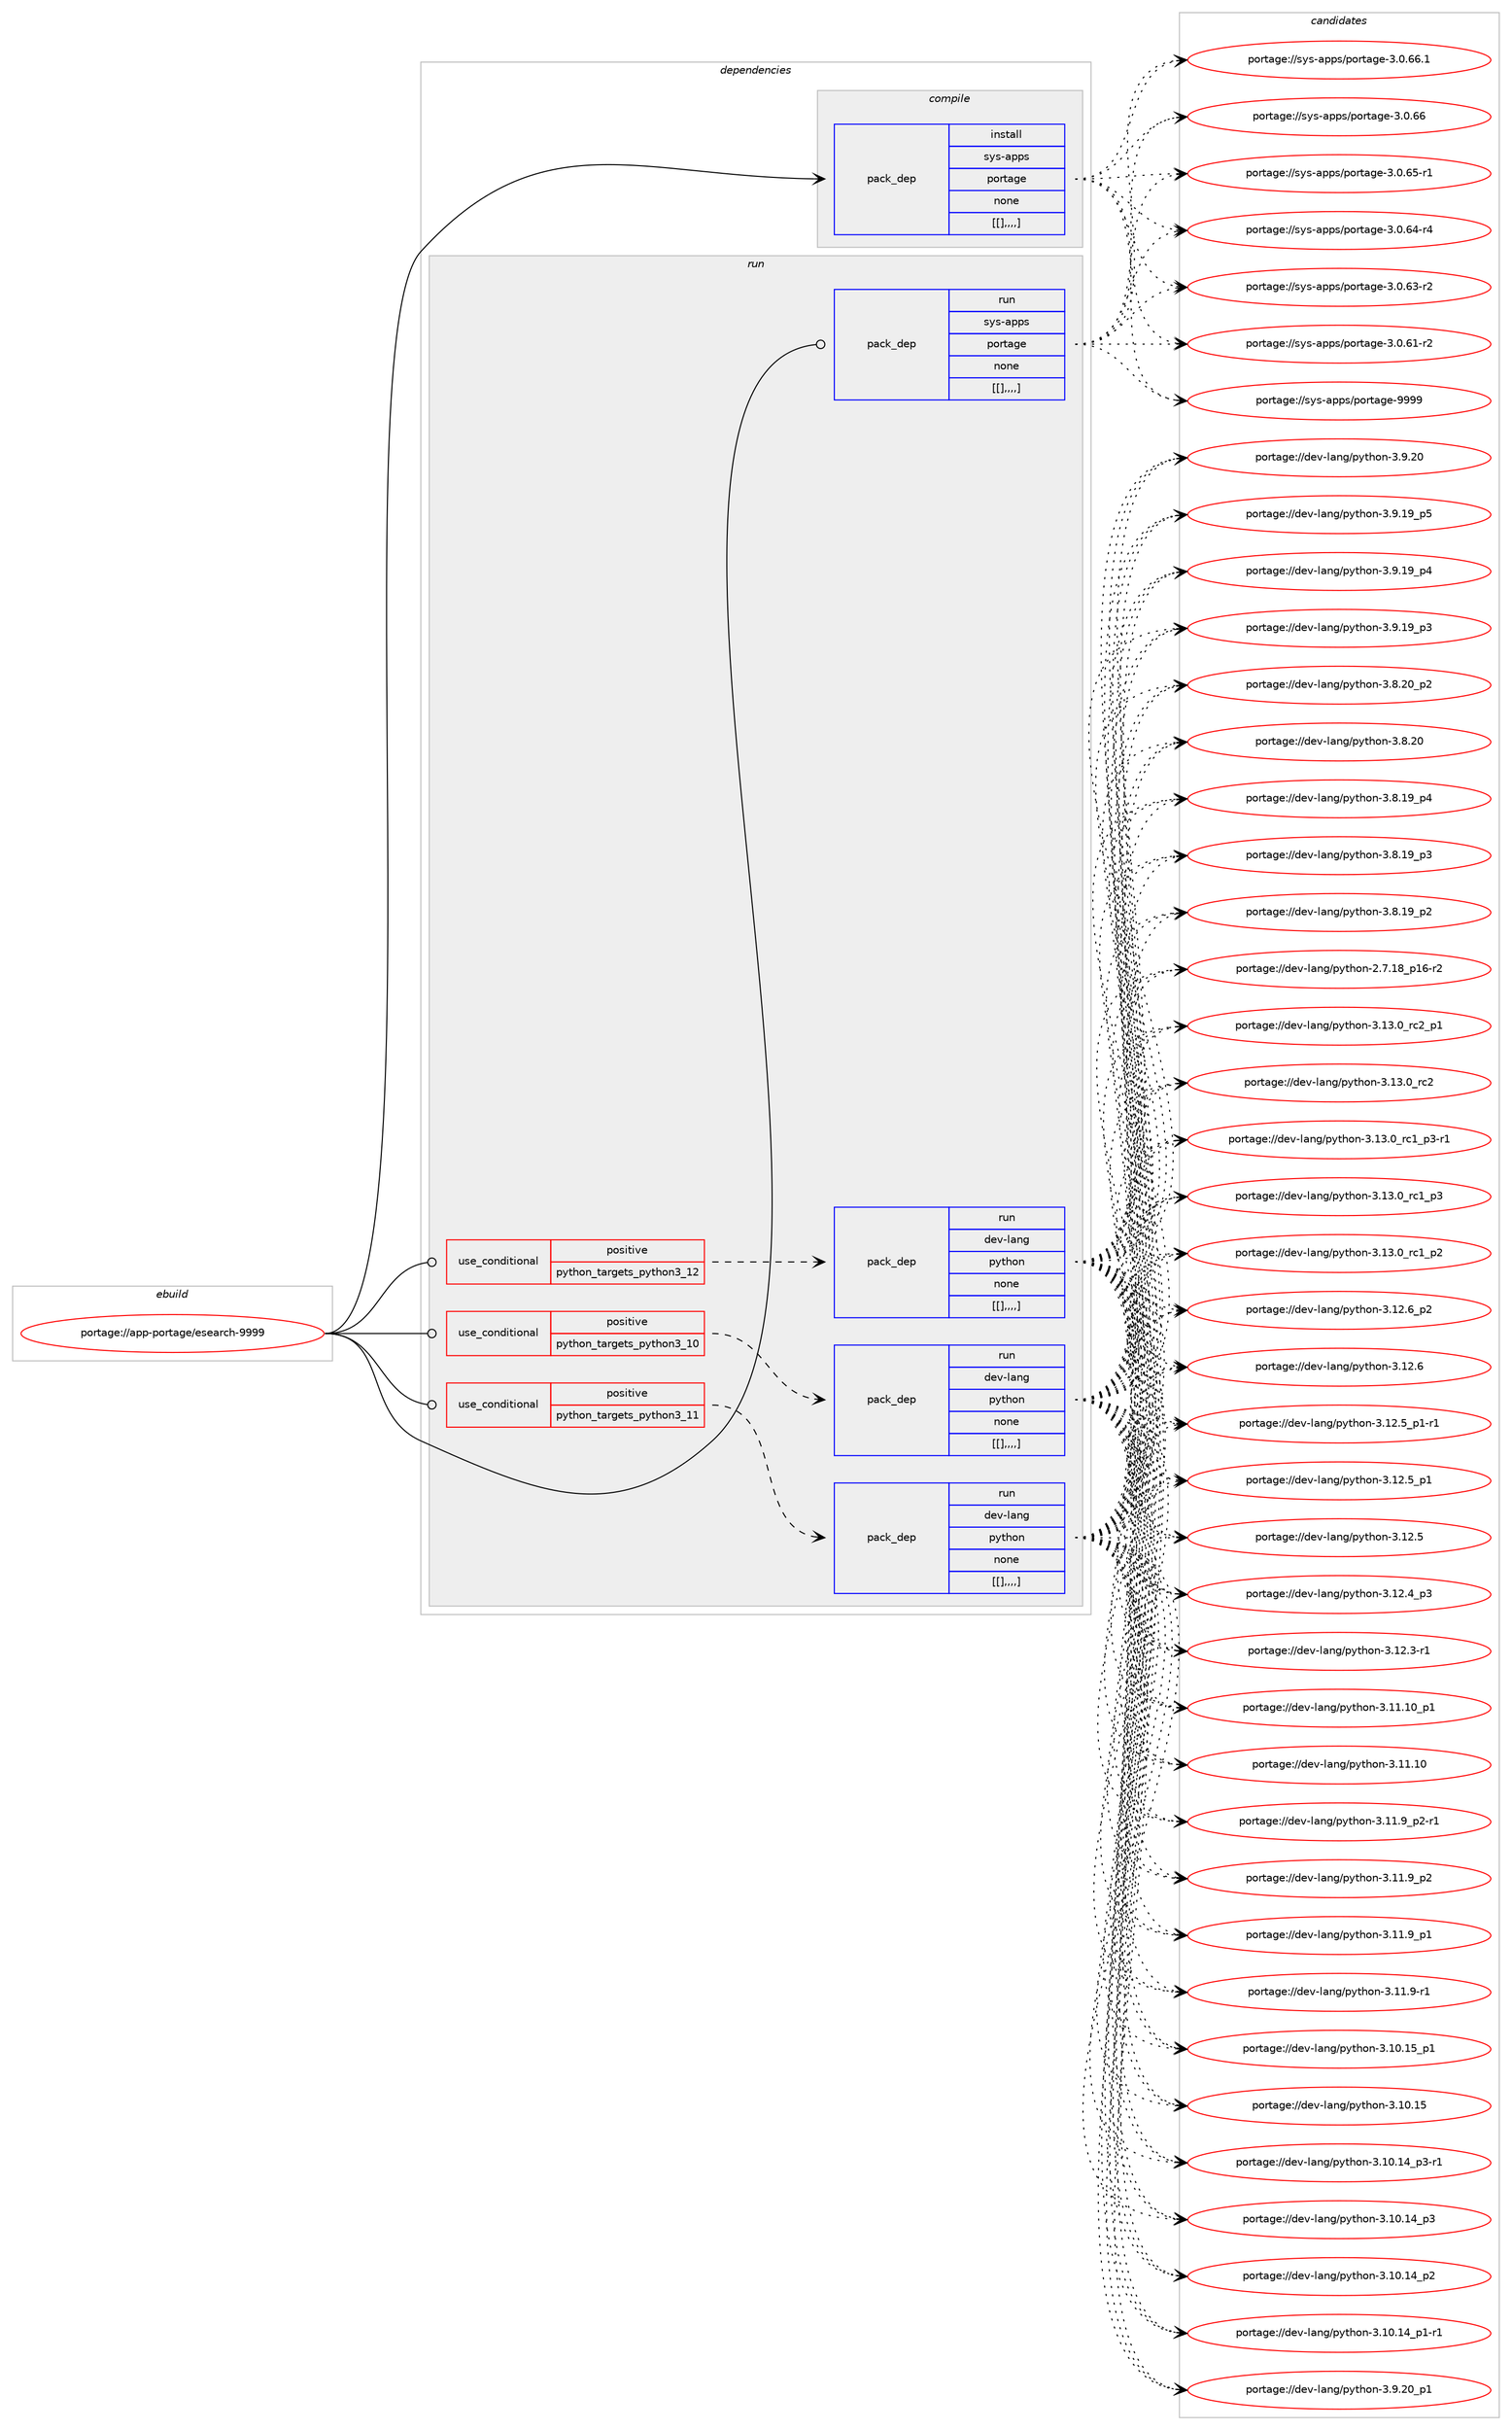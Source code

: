 digraph prolog {

# *************
# Graph options
# *************

newrank=true;
concentrate=true;
compound=true;
graph [rankdir=LR,fontname=Helvetica,fontsize=10,ranksep=1.5];#, ranksep=2.5, nodesep=0.2];
edge  [arrowhead=vee];
node  [fontname=Helvetica,fontsize=10];

# **********
# The ebuild
# **********

subgraph cluster_leftcol {
color=gray;
label=<<i>ebuild</i>>;
id [label="portage://app-portage/esearch-9999", color=red, width=4, href="../app-portage/esearch-9999.svg"];
}

# ****************
# The dependencies
# ****************

subgraph cluster_midcol {
color=gray;
label=<<i>dependencies</i>>;
subgraph cluster_compile {
fillcolor="#eeeeee";
style=filled;
label=<<i>compile</i>>;
subgraph pack35973 {
dependency50797 [label=<<TABLE BORDER="0" CELLBORDER="1" CELLSPACING="0" CELLPADDING="4" WIDTH="220"><TR><TD ROWSPAN="6" CELLPADDING="30">pack_dep</TD></TR><TR><TD WIDTH="110">install</TD></TR><TR><TD>sys-apps</TD></TR><TR><TD>portage</TD></TR><TR><TD>none</TD></TR><TR><TD>[[],,,,]</TD></TR></TABLE>>, shape=none, color=blue];
}
id:e -> dependency50797:w [weight=20,style="solid",arrowhead="vee"];
}
subgraph cluster_compileandrun {
fillcolor="#eeeeee";
style=filled;
label=<<i>compile and run</i>>;
}
subgraph cluster_run {
fillcolor="#eeeeee";
style=filled;
label=<<i>run</i>>;
subgraph cond14367 {
dependency50798 [label=<<TABLE BORDER="0" CELLBORDER="1" CELLSPACING="0" CELLPADDING="4"><TR><TD ROWSPAN="3" CELLPADDING="10">use_conditional</TD></TR><TR><TD>positive</TD></TR><TR><TD>python_targets_python3_10</TD></TR></TABLE>>, shape=none, color=red];
subgraph pack35974 {
dependency50799 [label=<<TABLE BORDER="0" CELLBORDER="1" CELLSPACING="0" CELLPADDING="4" WIDTH="220"><TR><TD ROWSPAN="6" CELLPADDING="30">pack_dep</TD></TR><TR><TD WIDTH="110">run</TD></TR><TR><TD>dev-lang</TD></TR><TR><TD>python</TD></TR><TR><TD>none</TD></TR><TR><TD>[[],,,,]</TD></TR></TABLE>>, shape=none, color=blue];
}
dependency50798:e -> dependency50799:w [weight=20,style="dashed",arrowhead="vee"];
}
id:e -> dependency50798:w [weight=20,style="solid",arrowhead="odot"];
subgraph cond14368 {
dependency50800 [label=<<TABLE BORDER="0" CELLBORDER="1" CELLSPACING="0" CELLPADDING="4"><TR><TD ROWSPAN="3" CELLPADDING="10">use_conditional</TD></TR><TR><TD>positive</TD></TR><TR><TD>python_targets_python3_11</TD></TR></TABLE>>, shape=none, color=red];
subgraph pack35975 {
dependency50801 [label=<<TABLE BORDER="0" CELLBORDER="1" CELLSPACING="0" CELLPADDING="4" WIDTH="220"><TR><TD ROWSPAN="6" CELLPADDING="30">pack_dep</TD></TR><TR><TD WIDTH="110">run</TD></TR><TR><TD>dev-lang</TD></TR><TR><TD>python</TD></TR><TR><TD>none</TD></TR><TR><TD>[[],,,,]</TD></TR></TABLE>>, shape=none, color=blue];
}
dependency50800:e -> dependency50801:w [weight=20,style="dashed",arrowhead="vee"];
}
id:e -> dependency50800:w [weight=20,style="solid",arrowhead="odot"];
subgraph cond14369 {
dependency50802 [label=<<TABLE BORDER="0" CELLBORDER="1" CELLSPACING="0" CELLPADDING="4"><TR><TD ROWSPAN="3" CELLPADDING="10">use_conditional</TD></TR><TR><TD>positive</TD></TR><TR><TD>python_targets_python3_12</TD></TR></TABLE>>, shape=none, color=red];
subgraph pack35976 {
dependency50803 [label=<<TABLE BORDER="0" CELLBORDER="1" CELLSPACING="0" CELLPADDING="4" WIDTH="220"><TR><TD ROWSPAN="6" CELLPADDING="30">pack_dep</TD></TR><TR><TD WIDTH="110">run</TD></TR><TR><TD>dev-lang</TD></TR><TR><TD>python</TD></TR><TR><TD>none</TD></TR><TR><TD>[[],,,,]</TD></TR></TABLE>>, shape=none, color=blue];
}
dependency50802:e -> dependency50803:w [weight=20,style="dashed",arrowhead="vee"];
}
id:e -> dependency50802:w [weight=20,style="solid",arrowhead="odot"];
subgraph pack35977 {
dependency50804 [label=<<TABLE BORDER="0" CELLBORDER="1" CELLSPACING="0" CELLPADDING="4" WIDTH="220"><TR><TD ROWSPAN="6" CELLPADDING="30">pack_dep</TD></TR><TR><TD WIDTH="110">run</TD></TR><TR><TD>sys-apps</TD></TR><TR><TD>portage</TD></TR><TR><TD>none</TD></TR><TR><TD>[[],,,,]</TD></TR></TABLE>>, shape=none, color=blue];
}
id:e -> dependency50804:w [weight=20,style="solid",arrowhead="odot"];
}
}

# **************
# The candidates
# **************

subgraph cluster_choices {
rank=same;
color=gray;
label=<<i>candidates</i>>;

subgraph choice35973 {
color=black;
nodesep=1;
choice115121115459711211211547112111114116971031014557575757 [label="portage://sys-apps/portage-9999", color=red, width=4,href="../sys-apps/portage-9999.svg"];
choice11512111545971121121154711211111411697103101455146484654544649 [label="portage://sys-apps/portage-3.0.66.1", color=red, width=4,href="../sys-apps/portage-3.0.66.1.svg"];
choice1151211154597112112115471121111141169710310145514648465454 [label="portage://sys-apps/portage-3.0.66", color=red, width=4,href="../sys-apps/portage-3.0.66.svg"];
choice11512111545971121121154711211111411697103101455146484654534511449 [label="portage://sys-apps/portage-3.0.65-r1", color=red, width=4,href="../sys-apps/portage-3.0.65-r1.svg"];
choice11512111545971121121154711211111411697103101455146484654524511452 [label="portage://sys-apps/portage-3.0.64-r4", color=red, width=4,href="../sys-apps/portage-3.0.64-r4.svg"];
choice11512111545971121121154711211111411697103101455146484654514511450 [label="portage://sys-apps/portage-3.0.63-r2", color=red, width=4,href="../sys-apps/portage-3.0.63-r2.svg"];
choice11512111545971121121154711211111411697103101455146484654494511450 [label="portage://sys-apps/portage-3.0.61-r2", color=red, width=4,href="../sys-apps/portage-3.0.61-r2.svg"];
dependency50797:e -> choice115121115459711211211547112111114116971031014557575757:w [style=dotted,weight="100"];
dependency50797:e -> choice11512111545971121121154711211111411697103101455146484654544649:w [style=dotted,weight="100"];
dependency50797:e -> choice1151211154597112112115471121111141169710310145514648465454:w [style=dotted,weight="100"];
dependency50797:e -> choice11512111545971121121154711211111411697103101455146484654534511449:w [style=dotted,weight="100"];
dependency50797:e -> choice11512111545971121121154711211111411697103101455146484654524511452:w [style=dotted,weight="100"];
dependency50797:e -> choice11512111545971121121154711211111411697103101455146484654514511450:w [style=dotted,weight="100"];
dependency50797:e -> choice11512111545971121121154711211111411697103101455146484654494511450:w [style=dotted,weight="100"];
}
subgraph choice35974 {
color=black;
nodesep=1;
choice100101118451089711010347112121116104111110455146495146489511499509511249 [label="portage://dev-lang/python-3.13.0_rc2_p1", color=red, width=4,href="../dev-lang/python-3.13.0_rc2_p1.svg"];
choice10010111845108971101034711212111610411111045514649514648951149950 [label="portage://dev-lang/python-3.13.0_rc2", color=red, width=4,href="../dev-lang/python-3.13.0_rc2.svg"];
choice1001011184510897110103471121211161041111104551464951464895114994995112514511449 [label="portage://dev-lang/python-3.13.0_rc1_p3-r1", color=red, width=4,href="../dev-lang/python-3.13.0_rc1_p3-r1.svg"];
choice100101118451089711010347112121116104111110455146495146489511499499511251 [label="portage://dev-lang/python-3.13.0_rc1_p3", color=red, width=4,href="../dev-lang/python-3.13.0_rc1_p3.svg"];
choice100101118451089711010347112121116104111110455146495146489511499499511250 [label="portage://dev-lang/python-3.13.0_rc1_p2", color=red, width=4,href="../dev-lang/python-3.13.0_rc1_p2.svg"];
choice100101118451089711010347112121116104111110455146495046549511250 [label="portage://dev-lang/python-3.12.6_p2", color=red, width=4,href="../dev-lang/python-3.12.6_p2.svg"];
choice10010111845108971101034711212111610411111045514649504654 [label="portage://dev-lang/python-3.12.6", color=red, width=4,href="../dev-lang/python-3.12.6.svg"];
choice1001011184510897110103471121211161041111104551464950465395112494511449 [label="portage://dev-lang/python-3.12.5_p1-r1", color=red, width=4,href="../dev-lang/python-3.12.5_p1-r1.svg"];
choice100101118451089711010347112121116104111110455146495046539511249 [label="portage://dev-lang/python-3.12.5_p1", color=red, width=4,href="../dev-lang/python-3.12.5_p1.svg"];
choice10010111845108971101034711212111610411111045514649504653 [label="portage://dev-lang/python-3.12.5", color=red, width=4,href="../dev-lang/python-3.12.5.svg"];
choice100101118451089711010347112121116104111110455146495046529511251 [label="portage://dev-lang/python-3.12.4_p3", color=red, width=4,href="../dev-lang/python-3.12.4_p3.svg"];
choice100101118451089711010347112121116104111110455146495046514511449 [label="portage://dev-lang/python-3.12.3-r1", color=red, width=4,href="../dev-lang/python-3.12.3-r1.svg"];
choice10010111845108971101034711212111610411111045514649494649489511249 [label="portage://dev-lang/python-3.11.10_p1", color=red, width=4,href="../dev-lang/python-3.11.10_p1.svg"];
choice1001011184510897110103471121211161041111104551464949464948 [label="portage://dev-lang/python-3.11.10", color=red, width=4,href="../dev-lang/python-3.11.10.svg"];
choice1001011184510897110103471121211161041111104551464949465795112504511449 [label="portage://dev-lang/python-3.11.9_p2-r1", color=red, width=4,href="../dev-lang/python-3.11.9_p2-r1.svg"];
choice100101118451089711010347112121116104111110455146494946579511250 [label="portage://dev-lang/python-3.11.9_p2", color=red, width=4,href="../dev-lang/python-3.11.9_p2.svg"];
choice100101118451089711010347112121116104111110455146494946579511249 [label="portage://dev-lang/python-3.11.9_p1", color=red, width=4,href="../dev-lang/python-3.11.9_p1.svg"];
choice100101118451089711010347112121116104111110455146494946574511449 [label="portage://dev-lang/python-3.11.9-r1", color=red, width=4,href="../dev-lang/python-3.11.9-r1.svg"];
choice10010111845108971101034711212111610411111045514649484649539511249 [label="portage://dev-lang/python-3.10.15_p1", color=red, width=4,href="../dev-lang/python-3.10.15_p1.svg"];
choice1001011184510897110103471121211161041111104551464948464953 [label="portage://dev-lang/python-3.10.15", color=red, width=4,href="../dev-lang/python-3.10.15.svg"];
choice100101118451089711010347112121116104111110455146494846495295112514511449 [label="portage://dev-lang/python-3.10.14_p3-r1", color=red, width=4,href="../dev-lang/python-3.10.14_p3-r1.svg"];
choice10010111845108971101034711212111610411111045514649484649529511251 [label="portage://dev-lang/python-3.10.14_p3", color=red, width=4,href="../dev-lang/python-3.10.14_p3.svg"];
choice10010111845108971101034711212111610411111045514649484649529511250 [label="portage://dev-lang/python-3.10.14_p2", color=red, width=4,href="../dev-lang/python-3.10.14_p2.svg"];
choice100101118451089711010347112121116104111110455146494846495295112494511449 [label="portage://dev-lang/python-3.10.14_p1-r1", color=red, width=4,href="../dev-lang/python-3.10.14_p1-r1.svg"];
choice100101118451089711010347112121116104111110455146574650489511249 [label="portage://dev-lang/python-3.9.20_p1", color=red, width=4,href="../dev-lang/python-3.9.20_p1.svg"];
choice10010111845108971101034711212111610411111045514657465048 [label="portage://dev-lang/python-3.9.20", color=red, width=4,href="../dev-lang/python-3.9.20.svg"];
choice100101118451089711010347112121116104111110455146574649579511253 [label="portage://dev-lang/python-3.9.19_p5", color=red, width=4,href="../dev-lang/python-3.9.19_p5.svg"];
choice100101118451089711010347112121116104111110455146574649579511252 [label="portage://dev-lang/python-3.9.19_p4", color=red, width=4,href="../dev-lang/python-3.9.19_p4.svg"];
choice100101118451089711010347112121116104111110455146574649579511251 [label="portage://dev-lang/python-3.9.19_p3", color=red, width=4,href="../dev-lang/python-3.9.19_p3.svg"];
choice100101118451089711010347112121116104111110455146564650489511250 [label="portage://dev-lang/python-3.8.20_p2", color=red, width=4,href="../dev-lang/python-3.8.20_p2.svg"];
choice10010111845108971101034711212111610411111045514656465048 [label="portage://dev-lang/python-3.8.20", color=red, width=4,href="../dev-lang/python-3.8.20.svg"];
choice100101118451089711010347112121116104111110455146564649579511252 [label="portage://dev-lang/python-3.8.19_p4", color=red, width=4,href="../dev-lang/python-3.8.19_p4.svg"];
choice100101118451089711010347112121116104111110455146564649579511251 [label="portage://dev-lang/python-3.8.19_p3", color=red, width=4,href="../dev-lang/python-3.8.19_p3.svg"];
choice100101118451089711010347112121116104111110455146564649579511250 [label="portage://dev-lang/python-3.8.19_p2", color=red, width=4,href="../dev-lang/python-3.8.19_p2.svg"];
choice100101118451089711010347112121116104111110455046554649569511249544511450 [label="portage://dev-lang/python-2.7.18_p16-r2", color=red, width=4,href="../dev-lang/python-2.7.18_p16-r2.svg"];
dependency50799:e -> choice100101118451089711010347112121116104111110455146495146489511499509511249:w [style=dotted,weight="100"];
dependency50799:e -> choice10010111845108971101034711212111610411111045514649514648951149950:w [style=dotted,weight="100"];
dependency50799:e -> choice1001011184510897110103471121211161041111104551464951464895114994995112514511449:w [style=dotted,weight="100"];
dependency50799:e -> choice100101118451089711010347112121116104111110455146495146489511499499511251:w [style=dotted,weight="100"];
dependency50799:e -> choice100101118451089711010347112121116104111110455146495146489511499499511250:w [style=dotted,weight="100"];
dependency50799:e -> choice100101118451089711010347112121116104111110455146495046549511250:w [style=dotted,weight="100"];
dependency50799:e -> choice10010111845108971101034711212111610411111045514649504654:w [style=dotted,weight="100"];
dependency50799:e -> choice1001011184510897110103471121211161041111104551464950465395112494511449:w [style=dotted,weight="100"];
dependency50799:e -> choice100101118451089711010347112121116104111110455146495046539511249:w [style=dotted,weight="100"];
dependency50799:e -> choice10010111845108971101034711212111610411111045514649504653:w [style=dotted,weight="100"];
dependency50799:e -> choice100101118451089711010347112121116104111110455146495046529511251:w [style=dotted,weight="100"];
dependency50799:e -> choice100101118451089711010347112121116104111110455146495046514511449:w [style=dotted,weight="100"];
dependency50799:e -> choice10010111845108971101034711212111610411111045514649494649489511249:w [style=dotted,weight="100"];
dependency50799:e -> choice1001011184510897110103471121211161041111104551464949464948:w [style=dotted,weight="100"];
dependency50799:e -> choice1001011184510897110103471121211161041111104551464949465795112504511449:w [style=dotted,weight="100"];
dependency50799:e -> choice100101118451089711010347112121116104111110455146494946579511250:w [style=dotted,weight="100"];
dependency50799:e -> choice100101118451089711010347112121116104111110455146494946579511249:w [style=dotted,weight="100"];
dependency50799:e -> choice100101118451089711010347112121116104111110455146494946574511449:w [style=dotted,weight="100"];
dependency50799:e -> choice10010111845108971101034711212111610411111045514649484649539511249:w [style=dotted,weight="100"];
dependency50799:e -> choice1001011184510897110103471121211161041111104551464948464953:w [style=dotted,weight="100"];
dependency50799:e -> choice100101118451089711010347112121116104111110455146494846495295112514511449:w [style=dotted,weight="100"];
dependency50799:e -> choice10010111845108971101034711212111610411111045514649484649529511251:w [style=dotted,weight="100"];
dependency50799:e -> choice10010111845108971101034711212111610411111045514649484649529511250:w [style=dotted,weight="100"];
dependency50799:e -> choice100101118451089711010347112121116104111110455146494846495295112494511449:w [style=dotted,weight="100"];
dependency50799:e -> choice100101118451089711010347112121116104111110455146574650489511249:w [style=dotted,weight="100"];
dependency50799:e -> choice10010111845108971101034711212111610411111045514657465048:w [style=dotted,weight="100"];
dependency50799:e -> choice100101118451089711010347112121116104111110455146574649579511253:w [style=dotted,weight="100"];
dependency50799:e -> choice100101118451089711010347112121116104111110455146574649579511252:w [style=dotted,weight="100"];
dependency50799:e -> choice100101118451089711010347112121116104111110455146574649579511251:w [style=dotted,weight="100"];
dependency50799:e -> choice100101118451089711010347112121116104111110455146564650489511250:w [style=dotted,weight="100"];
dependency50799:e -> choice10010111845108971101034711212111610411111045514656465048:w [style=dotted,weight="100"];
dependency50799:e -> choice100101118451089711010347112121116104111110455146564649579511252:w [style=dotted,weight="100"];
dependency50799:e -> choice100101118451089711010347112121116104111110455146564649579511251:w [style=dotted,weight="100"];
dependency50799:e -> choice100101118451089711010347112121116104111110455146564649579511250:w [style=dotted,weight="100"];
dependency50799:e -> choice100101118451089711010347112121116104111110455046554649569511249544511450:w [style=dotted,weight="100"];
}
subgraph choice35975 {
color=black;
nodesep=1;
choice100101118451089711010347112121116104111110455146495146489511499509511249 [label="portage://dev-lang/python-3.13.0_rc2_p1", color=red, width=4,href="../dev-lang/python-3.13.0_rc2_p1.svg"];
choice10010111845108971101034711212111610411111045514649514648951149950 [label="portage://dev-lang/python-3.13.0_rc2", color=red, width=4,href="../dev-lang/python-3.13.0_rc2.svg"];
choice1001011184510897110103471121211161041111104551464951464895114994995112514511449 [label="portage://dev-lang/python-3.13.0_rc1_p3-r1", color=red, width=4,href="../dev-lang/python-3.13.0_rc1_p3-r1.svg"];
choice100101118451089711010347112121116104111110455146495146489511499499511251 [label="portage://dev-lang/python-3.13.0_rc1_p3", color=red, width=4,href="../dev-lang/python-3.13.0_rc1_p3.svg"];
choice100101118451089711010347112121116104111110455146495146489511499499511250 [label="portage://dev-lang/python-3.13.0_rc1_p2", color=red, width=4,href="../dev-lang/python-3.13.0_rc1_p2.svg"];
choice100101118451089711010347112121116104111110455146495046549511250 [label="portage://dev-lang/python-3.12.6_p2", color=red, width=4,href="../dev-lang/python-3.12.6_p2.svg"];
choice10010111845108971101034711212111610411111045514649504654 [label="portage://dev-lang/python-3.12.6", color=red, width=4,href="../dev-lang/python-3.12.6.svg"];
choice1001011184510897110103471121211161041111104551464950465395112494511449 [label="portage://dev-lang/python-3.12.5_p1-r1", color=red, width=4,href="../dev-lang/python-3.12.5_p1-r1.svg"];
choice100101118451089711010347112121116104111110455146495046539511249 [label="portage://dev-lang/python-3.12.5_p1", color=red, width=4,href="../dev-lang/python-3.12.5_p1.svg"];
choice10010111845108971101034711212111610411111045514649504653 [label="portage://dev-lang/python-3.12.5", color=red, width=4,href="../dev-lang/python-3.12.5.svg"];
choice100101118451089711010347112121116104111110455146495046529511251 [label="portage://dev-lang/python-3.12.4_p3", color=red, width=4,href="../dev-lang/python-3.12.4_p3.svg"];
choice100101118451089711010347112121116104111110455146495046514511449 [label="portage://dev-lang/python-3.12.3-r1", color=red, width=4,href="../dev-lang/python-3.12.3-r1.svg"];
choice10010111845108971101034711212111610411111045514649494649489511249 [label="portage://dev-lang/python-3.11.10_p1", color=red, width=4,href="../dev-lang/python-3.11.10_p1.svg"];
choice1001011184510897110103471121211161041111104551464949464948 [label="portage://dev-lang/python-3.11.10", color=red, width=4,href="../dev-lang/python-3.11.10.svg"];
choice1001011184510897110103471121211161041111104551464949465795112504511449 [label="portage://dev-lang/python-3.11.9_p2-r1", color=red, width=4,href="../dev-lang/python-3.11.9_p2-r1.svg"];
choice100101118451089711010347112121116104111110455146494946579511250 [label="portage://dev-lang/python-3.11.9_p2", color=red, width=4,href="../dev-lang/python-3.11.9_p2.svg"];
choice100101118451089711010347112121116104111110455146494946579511249 [label="portage://dev-lang/python-3.11.9_p1", color=red, width=4,href="../dev-lang/python-3.11.9_p1.svg"];
choice100101118451089711010347112121116104111110455146494946574511449 [label="portage://dev-lang/python-3.11.9-r1", color=red, width=4,href="../dev-lang/python-3.11.9-r1.svg"];
choice10010111845108971101034711212111610411111045514649484649539511249 [label="portage://dev-lang/python-3.10.15_p1", color=red, width=4,href="../dev-lang/python-3.10.15_p1.svg"];
choice1001011184510897110103471121211161041111104551464948464953 [label="portage://dev-lang/python-3.10.15", color=red, width=4,href="../dev-lang/python-3.10.15.svg"];
choice100101118451089711010347112121116104111110455146494846495295112514511449 [label="portage://dev-lang/python-3.10.14_p3-r1", color=red, width=4,href="../dev-lang/python-3.10.14_p3-r1.svg"];
choice10010111845108971101034711212111610411111045514649484649529511251 [label="portage://dev-lang/python-3.10.14_p3", color=red, width=4,href="../dev-lang/python-3.10.14_p3.svg"];
choice10010111845108971101034711212111610411111045514649484649529511250 [label="portage://dev-lang/python-3.10.14_p2", color=red, width=4,href="../dev-lang/python-3.10.14_p2.svg"];
choice100101118451089711010347112121116104111110455146494846495295112494511449 [label="portage://dev-lang/python-3.10.14_p1-r1", color=red, width=4,href="../dev-lang/python-3.10.14_p1-r1.svg"];
choice100101118451089711010347112121116104111110455146574650489511249 [label="portage://dev-lang/python-3.9.20_p1", color=red, width=4,href="../dev-lang/python-3.9.20_p1.svg"];
choice10010111845108971101034711212111610411111045514657465048 [label="portage://dev-lang/python-3.9.20", color=red, width=4,href="../dev-lang/python-3.9.20.svg"];
choice100101118451089711010347112121116104111110455146574649579511253 [label="portage://dev-lang/python-3.9.19_p5", color=red, width=4,href="../dev-lang/python-3.9.19_p5.svg"];
choice100101118451089711010347112121116104111110455146574649579511252 [label="portage://dev-lang/python-3.9.19_p4", color=red, width=4,href="../dev-lang/python-3.9.19_p4.svg"];
choice100101118451089711010347112121116104111110455146574649579511251 [label="portage://dev-lang/python-3.9.19_p3", color=red, width=4,href="../dev-lang/python-3.9.19_p3.svg"];
choice100101118451089711010347112121116104111110455146564650489511250 [label="portage://dev-lang/python-3.8.20_p2", color=red, width=4,href="../dev-lang/python-3.8.20_p2.svg"];
choice10010111845108971101034711212111610411111045514656465048 [label="portage://dev-lang/python-3.8.20", color=red, width=4,href="../dev-lang/python-3.8.20.svg"];
choice100101118451089711010347112121116104111110455146564649579511252 [label="portage://dev-lang/python-3.8.19_p4", color=red, width=4,href="../dev-lang/python-3.8.19_p4.svg"];
choice100101118451089711010347112121116104111110455146564649579511251 [label="portage://dev-lang/python-3.8.19_p3", color=red, width=4,href="../dev-lang/python-3.8.19_p3.svg"];
choice100101118451089711010347112121116104111110455146564649579511250 [label="portage://dev-lang/python-3.8.19_p2", color=red, width=4,href="../dev-lang/python-3.8.19_p2.svg"];
choice100101118451089711010347112121116104111110455046554649569511249544511450 [label="portage://dev-lang/python-2.7.18_p16-r2", color=red, width=4,href="../dev-lang/python-2.7.18_p16-r2.svg"];
dependency50801:e -> choice100101118451089711010347112121116104111110455146495146489511499509511249:w [style=dotted,weight="100"];
dependency50801:e -> choice10010111845108971101034711212111610411111045514649514648951149950:w [style=dotted,weight="100"];
dependency50801:e -> choice1001011184510897110103471121211161041111104551464951464895114994995112514511449:w [style=dotted,weight="100"];
dependency50801:e -> choice100101118451089711010347112121116104111110455146495146489511499499511251:w [style=dotted,weight="100"];
dependency50801:e -> choice100101118451089711010347112121116104111110455146495146489511499499511250:w [style=dotted,weight="100"];
dependency50801:e -> choice100101118451089711010347112121116104111110455146495046549511250:w [style=dotted,weight="100"];
dependency50801:e -> choice10010111845108971101034711212111610411111045514649504654:w [style=dotted,weight="100"];
dependency50801:e -> choice1001011184510897110103471121211161041111104551464950465395112494511449:w [style=dotted,weight="100"];
dependency50801:e -> choice100101118451089711010347112121116104111110455146495046539511249:w [style=dotted,weight="100"];
dependency50801:e -> choice10010111845108971101034711212111610411111045514649504653:w [style=dotted,weight="100"];
dependency50801:e -> choice100101118451089711010347112121116104111110455146495046529511251:w [style=dotted,weight="100"];
dependency50801:e -> choice100101118451089711010347112121116104111110455146495046514511449:w [style=dotted,weight="100"];
dependency50801:e -> choice10010111845108971101034711212111610411111045514649494649489511249:w [style=dotted,weight="100"];
dependency50801:e -> choice1001011184510897110103471121211161041111104551464949464948:w [style=dotted,weight="100"];
dependency50801:e -> choice1001011184510897110103471121211161041111104551464949465795112504511449:w [style=dotted,weight="100"];
dependency50801:e -> choice100101118451089711010347112121116104111110455146494946579511250:w [style=dotted,weight="100"];
dependency50801:e -> choice100101118451089711010347112121116104111110455146494946579511249:w [style=dotted,weight="100"];
dependency50801:e -> choice100101118451089711010347112121116104111110455146494946574511449:w [style=dotted,weight="100"];
dependency50801:e -> choice10010111845108971101034711212111610411111045514649484649539511249:w [style=dotted,weight="100"];
dependency50801:e -> choice1001011184510897110103471121211161041111104551464948464953:w [style=dotted,weight="100"];
dependency50801:e -> choice100101118451089711010347112121116104111110455146494846495295112514511449:w [style=dotted,weight="100"];
dependency50801:e -> choice10010111845108971101034711212111610411111045514649484649529511251:w [style=dotted,weight="100"];
dependency50801:e -> choice10010111845108971101034711212111610411111045514649484649529511250:w [style=dotted,weight="100"];
dependency50801:e -> choice100101118451089711010347112121116104111110455146494846495295112494511449:w [style=dotted,weight="100"];
dependency50801:e -> choice100101118451089711010347112121116104111110455146574650489511249:w [style=dotted,weight="100"];
dependency50801:e -> choice10010111845108971101034711212111610411111045514657465048:w [style=dotted,weight="100"];
dependency50801:e -> choice100101118451089711010347112121116104111110455146574649579511253:w [style=dotted,weight="100"];
dependency50801:e -> choice100101118451089711010347112121116104111110455146574649579511252:w [style=dotted,weight="100"];
dependency50801:e -> choice100101118451089711010347112121116104111110455146574649579511251:w [style=dotted,weight="100"];
dependency50801:e -> choice100101118451089711010347112121116104111110455146564650489511250:w [style=dotted,weight="100"];
dependency50801:e -> choice10010111845108971101034711212111610411111045514656465048:w [style=dotted,weight="100"];
dependency50801:e -> choice100101118451089711010347112121116104111110455146564649579511252:w [style=dotted,weight="100"];
dependency50801:e -> choice100101118451089711010347112121116104111110455146564649579511251:w [style=dotted,weight="100"];
dependency50801:e -> choice100101118451089711010347112121116104111110455146564649579511250:w [style=dotted,weight="100"];
dependency50801:e -> choice100101118451089711010347112121116104111110455046554649569511249544511450:w [style=dotted,weight="100"];
}
subgraph choice35976 {
color=black;
nodesep=1;
choice100101118451089711010347112121116104111110455146495146489511499509511249 [label="portage://dev-lang/python-3.13.0_rc2_p1", color=red, width=4,href="../dev-lang/python-3.13.0_rc2_p1.svg"];
choice10010111845108971101034711212111610411111045514649514648951149950 [label="portage://dev-lang/python-3.13.0_rc2", color=red, width=4,href="../dev-lang/python-3.13.0_rc2.svg"];
choice1001011184510897110103471121211161041111104551464951464895114994995112514511449 [label="portage://dev-lang/python-3.13.0_rc1_p3-r1", color=red, width=4,href="../dev-lang/python-3.13.0_rc1_p3-r1.svg"];
choice100101118451089711010347112121116104111110455146495146489511499499511251 [label="portage://dev-lang/python-3.13.0_rc1_p3", color=red, width=4,href="../dev-lang/python-3.13.0_rc1_p3.svg"];
choice100101118451089711010347112121116104111110455146495146489511499499511250 [label="portage://dev-lang/python-3.13.0_rc1_p2", color=red, width=4,href="../dev-lang/python-3.13.0_rc1_p2.svg"];
choice100101118451089711010347112121116104111110455146495046549511250 [label="portage://dev-lang/python-3.12.6_p2", color=red, width=4,href="../dev-lang/python-3.12.6_p2.svg"];
choice10010111845108971101034711212111610411111045514649504654 [label="portage://dev-lang/python-3.12.6", color=red, width=4,href="../dev-lang/python-3.12.6.svg"];
choice1001011184510897110103471121211161041111104551464950465395112494511449 [label="portage://dev-lang/python-3.12.5_p1-r1", color=red, width=4,href="../dev-lang/python-3.12.5_p1-r1.svg"];
choice100101118451089711010347112121116104111110455146495046539511249 [label="portage://dev-lang/python-3.12.5_p1", color=red, width=4,href="../dev-lang/python-3.12.5_p1.svg"];
choice10010111845108971101034711212111610411111045514649504653 [label="portage://dev-lang/python-3.12.5", color=red, width=4,href="../dev-lang/python-3.12.5.svg"];
choice100101118451089711010347112121116104111110455146495046529511251 [label="portage://dev-lang/python-3.12.4_p3", color=red, width=4,href="../dev-lang/python-3.12.4_p3.svg"];
choice100101118451089711010347112121116104111110455146495046514511449 [label="portage://dev-lang/python-3.12.3-r1", color=red, width=4,href="../dev-lang/python-3.12.3-r1.svg"];
choice10010111845108971101034711212111610411111045514649494649489511249 [label="portage://dev-lang/python-3.11.10_p1", color=red, width=4,href="../dev-lang/python-3.11.10_p1.svg"];
choice1001011184510897110103471121211161041111104551464949464948 [label="portage://dev-lang/python-3.11.10", color=red, width=4,href="../dev-lang/python-3.11.10.svg"];
choice1001011184510897110103471121211161041111104551464949465795112504511449 [label="portage://dev-lang/python-3.11.9_p2-r1", color=red, width=4,href="../dev-lang/python-3.11.9_p2-r1.svg"];
choice100101118451089711010347112121116104111110455146494946579511250 [label="portage://dev-lang/python-3.11.9_p2", color=red, width=4,href="../dev-lang/python-3.11.9_p2.svg"];
choice100101118451089711010347112121116104111110455146494946579511249 [label="portage://dev-lang/python-3.11.9_p1", color=red, width=4,href="../dev-lang/python-3.11.9_p1.svg"];
choice100101118451089711010347112121116104111110455146494946574511449 [label="portage://dev-lang/python-3.11.9-r1", color=red, width=4,href="../dev-lang/python-3.11.9-r1.svg"];
choice10010111845108971101034711212111610411111045514649484649539511249 [label="portage://dev-lang/python-3.10.15_p1", color=red, width=4,href="../dev-lang/python-3.10.15_p1.svg"];
choice1001011184510897110103471121211161041111104551464948464953 [label="portage://dev-lang/python-3.10.15", color=red, width=4,href="../dev-lang/python-3.10.15.svg"];
choice100101118451089711010347112121116104111110455146494846495295112514511449 [label="portage://dev-lang/python-3.10.14_p3-r1", color=red, width=4,href="../dev-lang/python-3.10.14_p3-r1.svg"];
choice10010111845108971101034711212111610411111045514649484649529511251 [label="portage://dev-lang/python-3.10.14_p3", color=red, width=4,href="../dev-lang/python-3.10.14_p3.svg"];
choice10010111845108971101034711212111610411111045514649484649529511250 [label="portage://dev-lang/python-3.10.14_p2", color=red, width=4,href="../dev-lang/python-3.10.14_p2.svg"];
choice100101118451089711010347112121116104111110455146494846495295112494511449 [label="portage://dev-lang/python-3.10.14_p1-r1", color=red, width=4,href="../dev-lang/python-3.10.14_p1-r1.svg"];
choice100101118451089711010347112121116104111110455146574650489511249 [label="portage://dev-lang/python-3.9.20_p1", color=red, width=4,href="../dev-lang/python-3.9.20_p1.svg"];
choice10010111845108971101034711212111610411111045514657465048 [label="portage://dev-lang/python-3.9.20", color=red, width=4,href="../dev-lang/python-3.9.20.svg"];
choice100101118451089711010347112121116104111110455146574649579511253 [label="portage://dev-lang/python-3.9.19_p5", color=red, width=4,href="../dev-lang/python-3.9.19_p5.svg"];
choice100101118451089711010347112121116104111110455146574649579511252 [label="portage://dev-lang/python-3.9.19_p4", color=red, width=4,href="../dev-lang/python-3.9.19_p4.svg"];
choice100101118451089711010347112121116104111110455146574649579511251 [label="portage://dev-lang/python-3.9.19_p3", color=red, width=4,href="../dev-lang/python-3.9.19_p3.svg"];
choice100101118451089711010347112121116104111110455146564650489511250 [label="portage://dev-lang/python-3.8.20_p2", color=red, width=4,href="../dev-lang/python-3.8.20_p2.svg"];
choice10010111845108971101034711212111610411111045514656465048 [label="portage://dev-lang/python-3.8.20", color=red, width=4,href="../dev-lang/python-3.8.20.svg"];
choice100101118451089711010347112121116104111110455146564649579511252 [label="portage://dev-lang/python-3.8.19_p4", color=red, width=4,href="../dev-lang/python-3.8.19_p4.svg"];
choice100101118451089711010347112121116104111110455146564649579511251 [label="portage://dev-lang/python-3.8.19_p3", color=red, width=4,href="../dev-lang/python-3.8.19_p3.svg"];
choice100101118451089711010347112121116104111110455146564649579511250 [label="portage://dev-lang/python-3.8.19_p2", color=red, width=4,href="../dev-lang/python-3.8.19_p2.svg"];
choice100101118451089711010347112121116104111110455046554649569511249544511450 [label="portage://dev-lang/python-2.7.18_p16-r2", color=red, width=4,href="../dev-lang/python-2.7.18_p16-r2.svg"];
dependency50803:e -> choice100101118451089711010347112121116104111110455146495146489511499509511249:w [style=dotted,weight="100"];
dependency50803:e -> choice10010111845108971101034711212111610411111045514649514648951149950:w [style=dotted,weight="100"];
dependency50803:e -> choice1001011184510897110103471121211161041111104551464951464895114994995112514511449:w [style=dotted,weight="100"];
dependency50803:e -> choice100101118451089711010347112121116104111110455146495146489511499499511251:w [style=dotted,weight="100"];
dependency50803:e -> choice100101118451089711010347112121116104111110455146495146489511499499511250:w [style=dotted,weight="100"];
dependency50803:e -> choice100101118451089711010347112121116104111110455146495046549511250:w [style=dotted,weight="100"];
dependency50803:e -> choice10010111845108971101034711212111610411111045514649504654:w [style=dotted,weight="100"];
dependency50803:e -> choice1001011184510897110103471121211161041111104551464950465395112494511449:w [style=dotted,weight="100"];
dependency50803:e -> choice100101118451089711010347112121116104111110455146495046539511249:w [style=dotted,weight="100"];
dependency50803:e -> choice10010111845108971101034711212111610411111045514649504653:w [style=dotted,weight="100"];
dependency50803:e -> choice100101118451089711010347112121116104111110455146495046529511251:w [style=dotted,weight="100"];
dependency50803:e -> choice100101118451089711010347112121116104111110455146495046514511449:w [style=dotted,weight="100"];
dependency50803:e -> choice10010111845108971101034711212111610411111045514649494649489511249:w [style=dotted,weight="100"];
dependency50803:e -> choice1001011184510897110103471121211161041111104551464949464948:w [style=dotted,weight="100"];
dependency50803:e -> choice1001011184510897110103471121211161041111104551464949465795112504511449:w [style=dotted,weight="100"];
dependency50803:e -> choice100101118451089711010347112121116104111110455146494946579511250:w [style=dotted,weight="100"];
dependency50803:e -> choice100101118451089711010347112121116104111110455146494946579511249:w [style=dotted,weight="100"];
dependency50803:e -> choice100101118451089711010347112121116104111110455146494946574511449:w [style=dotted,weight="100"];
dependency50803:e -> choice10010111845108971101034711212111610411111045514649484649539511249:w [style=dotted,weight="100"];
dependency50803:e -> choice1001011184510897110103471121211161041111104551464948464953:w [style=dotted,weight="100"];
dependency50803:e -> choice100101118451089711010347112121116104111110455146494846495295112514511449:w [style=dotted,weight="100"];
dependency50803:e -> choice10010111845108971101034711212111610411111045514649484649529511251:w [style=dotted,weight="100"];
dependency50803:e -> choice10010111845108971101034711212111610411111045514649484649529511250:w [style=dotted,weight="100"];
dependency50803:e -> choice100101118451089711010347112121116104111110455146494846495295112494511449:w [style=dotted,weight="100"];
dependency50803:e -> choice100101118451089711010347112121116104111110455146574650489511249:w [style=dotted,weight="100"];
dependency50803:e -> choice10010111845108971101034711212111610411111045514657465048:w [style=dotted,weight="100"];
dependency50803:e -> choice100101118451089711010347112121116104111110455146574649579511253:w [style=dotted,weight="100"];
dependency50803:e -> choice100101118451089711010347112121116104111110455146574649579511252:w [style=dotted,weight="100"];
dependency50803:e -> choice100101118451089711010347112121116104111110455146574649579511251:w [style=dotted,weight="100"];
dependency50803:e -> choice100101118451089711010347112121116104111110455146564650489511250:w [style=dotted,weight="100"];
dependency50803:e -> choice10010111845108971101034711212111610411111045514656465048:w [style=dotted,weight="100"];
dependency50803:e -> choice100101118451089711010347112121116104111110455146564649579511252:w [style=dotted,weight="100"];
dependency50803:e -> choice100101118451089711010347112121116104111110455146564649579511251:w [style=dotted,weight="100"];
dependency50803:e -> choice100101118451089711010347112121116104111110455146564649579511250:w [style=dotted,weight="100"];
dependency50803:e -> choice100101118451089711010347112121116104111110455046554649569511249544511450:w [style=dotted,weight="100"];
}
subgraph choice35977 {
color=black;
nodesep=1;
choice115121115459711211211547112111114116971031014557575757 [label="portage://sys-apps/portage-9999", color=red, width=4,href="../sys-apps/portage-9999.svg"];
choice11512111545971121121154711211111411697103101455146484654544649 [label="portage://sys-apps/portage-3.0.66.1", color=red, width=4,href="../sys-apps/portage-3.0.66.1.svg"];
choice1151211154597112112115471121111141169710310145514648465454 [label="portage://sys-apps/portage-3.0.66", color=red, width=4,href="../sys-apps/portage-3.0.66.svg"];
choice11512111545971121121154711211111411697103101455146484654534511449 [label="portage://sys-apps/portage-3.0.65-r1", color=red, width=4,href="../sys-apps/portage-3.0.65-r1.svg"];
choice11512111545971121121154711211111411697103101455146484654524511452 [label="portage://sys-apps/portage-3.0.64-r4", color=red, width=4,href="../sys-apps/portage-3.0.64-r4.svg"];
choice11512111545971121121154711211111411697103101455146484654514511450 [label="portage://sys-apps/portage-3.0.63-r2", color=red, width=4,href="../sys-apps/portage-3.0.63-r2.svg"];
choice11512111545971121121154711211111411697103101455146484654494511450 [label="portage://sys-apps/portage-3.0.61-r2", color=red, width=4,href="../sys-apps/portage-3.0.61-r2.svg"];
dependency50804:e -> choice115121115459711211211547112111114116971031014557575757:w [style=dotted,weight="100"];
dependency50804:e -> choice11512111545971121121154711211111411697103101455146484654544649:w [style=dotted,weight="100"];
dependency50804:e -> choice1151211154597112112115471121111141169710310145514648465454:w [style=dotted,weight="100"];
dependency50804:e -> choice11512111545971121121154711211111411697103101455146484654534511449:w [style=dotted,weight="100"];
dependency50804:e -> choice11512111545971121121154711211111411697103101455146484654524511452:w [style=dotted,weight="100"];
dependency50804:e -> choice11512111545971121121154711211111411697103101455146484654514511450:w [style=dotted,weight="100"];
dependency50804:e -> choice11512111545971121121154711211111411697103101455146484654494511450:w [style=dotted,weight="100"];
}
}

}
